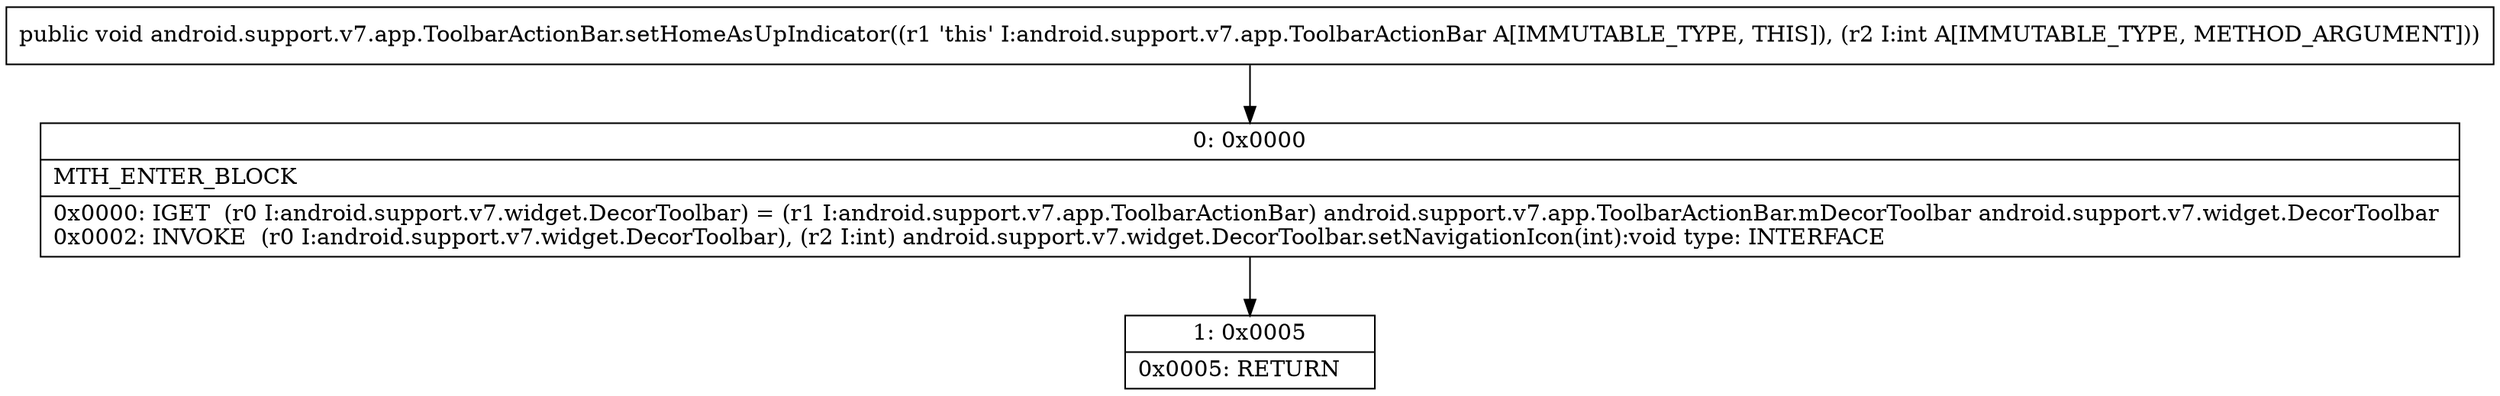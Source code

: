 digraph "CFG forandroid.support.v7.app.ToolbarActionBar.setHomeAsUpIndicator(I)V" {
Node_0 [shape=record,label="{0\:\ 0x0000|MTH_ENTER_BLOCK\l|0x0000: IGET  (r0 I:android.support.v7.widget.DecorToolbar) = (r1 I:android.support.v7.app.ToolbarActionBar) android.support.v7.app.ToolbarActionBar.mDecorToolbar android.support.v7.widget.DecorToolbar \l0x0002: INVOKE  (r0 I:android.support.v7.widget.DecorToolbar), (r2 I:int) android.support.v7.widget.DecorToolbar.setNavigationIcon(int):void type: INTERFACE \l}"];
Node_1 [shape=record,label="{1\:\ 0x0005|0x0005: RETURN   \l}"];
MethodNode[shape=record,label="{public void android.support.v7.app.ToolbarActionBar.setHomeAsUpIndicator((r1 'this' I:android.support.v7.app.ToolbarActionBar A[IMMUTABLE_TYPE, THIS]), (r2 I:int A[IMMUTABLE_TYPE, METHOD_ARGUMENT])) }"];
MethodNode -> Node_0;
Node_0 -> Node_1;
}

